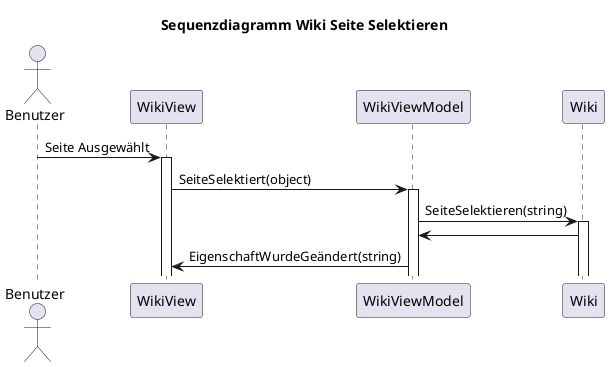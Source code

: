 
@startuml WikiSeite Selektieren
title Sequenzdiagramm Wiki Seite Selektieren

actor Benutzer
participant "WikiView" as WikiView
participant "WikiViewModel" as WikiViewModel
participant "Wiki" as Wiki

Benutzer -> WikiView: Seite Ausgewählt
activate WikiView

WikiView -> WikiViewModel: SeiteSelektiert(object)
activate WikiViewModel

WikiViewModel -> Wiki: SeiteSelektieren(string)
activate Wiki

Wiki -> WikiViewModel:

WikiViewModel -> WikiView: EigenschaftWurdeGeändert(string)

@enduml